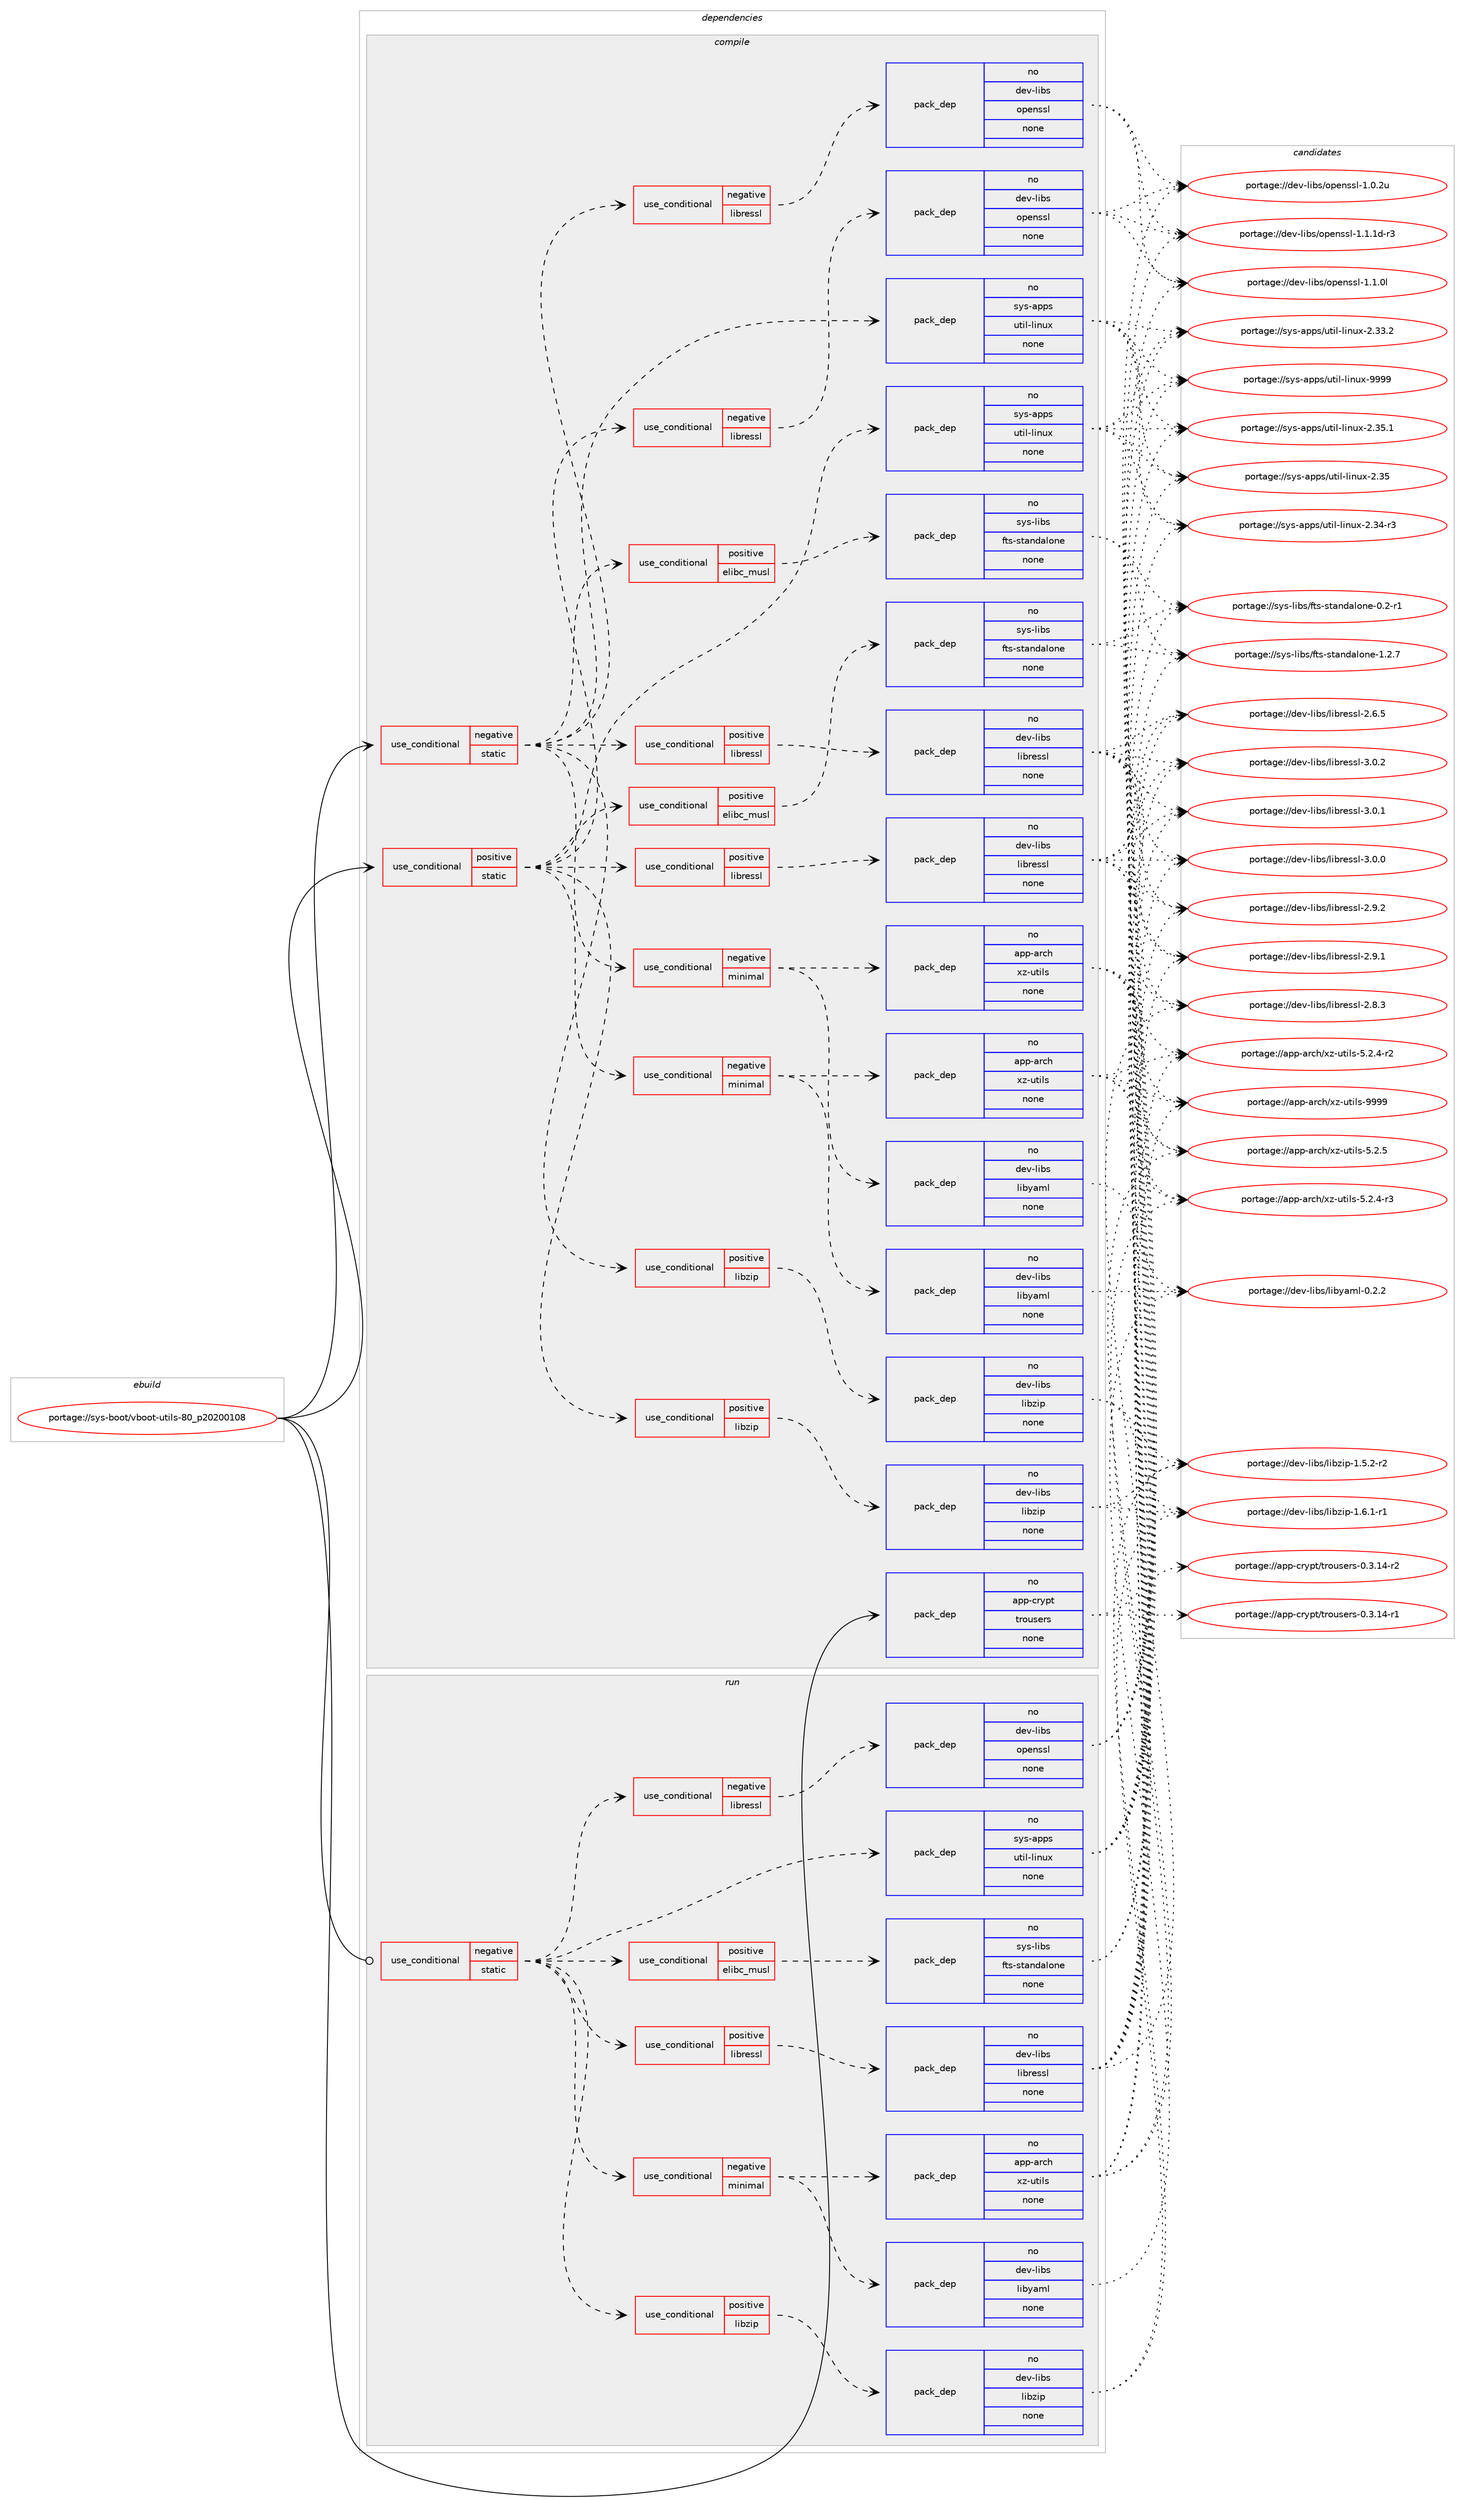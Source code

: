 digraph prolog {

# *************
# Graph options
# *************

newrank=true;
concentrate=true;
compound=true;
graph [rankdir=LR,fontname=Helvetica,fontsize=10,ranksep=1.5];#, ranksep=2.5, nodesep=0.2];
edge  [arrowhead=vee];
node  [fontname=Helvetica,fontsize=10];

# **********
# The ebuild
# **********

subgraph cluster_leftcol {
color=gray;
rank=same;
label=<<i>ebuild</i>>;
id [label="portage://sys-boot/vboot-utils-80_p20200108", color=red, width=4, href="../sys-boot/vboot-utils-80_p20200108.svg"];
}

# ****************
# The dependencies
# ****************

subgraph cluster_midcol {
color=gray;
label=<<i>dependencies</i>>;
subgraph cluster_compile {
fillcolor="#eeeeee";
style=filled;
label=<<i>compile</i>>;
subgraph cond1984 {
dependency12115 [label=<<TABLE BORDER="0" CELLBORDER="1" CELLSPACING="0" CELLPADDING="4"><TR><TD ROWSPAN="3" CELLPADDING="10">use_conditional</TD></TR><TR><TD>negative</TD></TR><TR><TD>static</TD></TR></TABLE>>, shape=none, color=red];
subgraph cond1985 {
dependency12116 [label=<<TABLE BORDER="0" CELLBORDER="1" CELLSPACING="0" CELLPADDING="4"><TR><TD ROWSPAN="3" CELLPADDING="10">use_conditional</TD></TR><TR><TD>positive</TD></TR><TR><TD>elibc_musl</TD></TR></TABLE>>, shape=none, color=red];
subgraph pack9826 {
dependency12117 [label=<<TABLE BORDER="0" CELLBORDER="1" CELLSPACING="0" CELLPADDING="4" WIDTH="220"><TR><TD ROWSPAN="6" CELLPADDING="30">pack_dep</TD></TR><TR><TD WIDTH="110">no</TD></TR><TR><TD>sys-libs</TD></TR><TR><TD>fts-standalone</TD></TR><TR><TD>none</TD></TR><TR><TD></TD></TR></TABLE>>, shape=none, color=blue];
}
dependency12116:e -> dependency12117:w [weight=20,style="dashed",arrowhead="vee"];
}
dependency12115:e -> dependency12116:w [weight=20,style="dashed",arrowhead="vee"];
subgraph cond1986 {
dependency12118 [label=<<TABLE BORDER="0" CELLBORDER="1" CELLSPACING="0" CELLPADDING="4"><TR><TD ROWSPAN="3" CELLPADDING="10">use_conditional</TD></TR><TR><TD>negative</TD></TR><TR><TD>libressl</TD></TR></TABLE>>, shape=none, color=red];
subgraph pack9827 {
dependency12119 [label=<<TABLE BORDER="0" CELLBORDER="1" CELLSPACING="0" CELLPADDING="4" WIDTH="220"><TR><TD ROWSPAN="6" CELLPADDING="30">pack_dep</TD></TR><TR><TD WIDTH="110">no</TD></TR><TR><TD>dev-libs</TD></TR><TR><TD>openssl</TD></TR><TR><TD>none</TD></TR><TR><TD></TD></TR></TABLE>>, shape=none, color=blue];
}
dependency12118:e -> dependency12119:w [weight=20,style="dashed",arrowhead="vee"];
}
dependency12115:e -> dependency12118:w [weight=20,style="dashed",arrowhead="vee"];
subgraph cond1987 {
dependency12120 [label=<<TABLE BORDER="0" CELLBORDER="1" CELLSPACING="0" CELLPADDING="4"><TR><TD ROWSPAN="3" CELLPADDING="10">use_conditional</TD></TR><TR><TD>positive</TD></TR><TR><TD>libressl</TD></TR></TABLE>>, shape=none, color=red];
subgraph pack9828 {
dependency12121 [label=<<TABLE BORDER="0" CELLBORDER="1" CELLSPACING="0" CELLPADDING="4" WIDTH="220"><TR><TD ROWSPAN="6" CELLPADDING="30">pack_dep</TD></TR><TR><TD WIDTH="110">no</TD></TR><TR><TD>dev-libs</TD></TR><TR><TD>libressl</TD></TR><TR><TD>none</TD></TR><TR><TD></TD></TR></TABLE>>, shape=none, color=blue];
}
dependency12120:e -> dependency12121:w [weight=20,style="dashed",arrowhead="vee"];
}
dependency12115:e -> dependency12120:w [weight=20,style="dashed",arrowhead="vee"];
subgraph cond1988 {
dependency12122 [label=<<TABLE BORDER="0" CELLBORDER="1" CELLSPACING="0" CELLPADDING="4"><TR><TD ROWSPAN="3" CELLPADDING="10">use_conditional</TD></TR><TR><TD>positive</TD></TR><TR><TD>libzip</TD></TR></TABLE>>, shape=none, color=red];
subgraph pack9829 {
dependency12123 [label=<<TABLE BORDER="0" CELLBORDER="1" CELLSPACING="0" CELLPADDING="4" WIDTH="220"><TR><TD ROWSPAN="6" CELLPADDING="30">pack_dep</TD></TR><TR><TD WIDTH="110">no</TD></TR><TR><TD>dev-libs</TD></TR><TR><TD>libzip</TD></TR><TR><TD>none</TD></TR><TR><TD></TD></TR></TABLE>>, shape=none, color=blue];
}
dependency12122:e -> dependency12123:w [weight=20,style="dashed",arrowhead="vee"];
}
dependency12115:e -> dependency12122:w [weight=20,style="dashed",arrowhead="vee"];
subgraph pack9830 {
dependency12124 [label=<<TABLE BORDER="0" CELLBORDER="1" CELLSPACING="0" CELLPADDING="4" WIDTH="220"><TR><TD ROWSPAN="6" CELLPADDING="30">pack_dep</TD></TR><TR><TD WIDTH="110">no</TD></TR><TR><TD>sys-apps</TD></TR><TR><TD>util-linux</TD></TR><TR><TD>none</TD></TR><TR><TD></TD></TR></TABLE>>, shape=none, color=blue];
}
dependency12115:e -> dependency12124:w [weight=20,style="dashed",arrowhead="vee"];
subgraph cond1989 {
dependency12125 [label=<<TABLE BORDER="0" CELLBORDER="1" CELLSPACING="0" CELLPADDING="4"><TR><TD ROWSPAN="3" CELLPADDING="10">use_conditional</TD></TR><TR><TD>negative</TD></TR><TR><TD>minimal</TD></TR></TABLE>>, shape=none, color=red];
subgraph pack9831 {
dependency12126 [label=<<TABLE BORDER="0" CELLBORDER="1" CELLSPACING="0" CELLPADDING="4" WIDTH="220"><TR><TD ROWSPAN="6" CELLPADDING="30">pack_dep</TD></TR><TR><TD WIDTH="110">no</TD></TR><TR><TD>dev-libs</TD></TR><TR><TD>libyaml</TD></TR><TR><TD>none</TD></TR><TR><TD></TD></TR></TABLE>>, shape=none, color=blue];
}
dependency12125:e -> dependency12126:w [weight=20,style="dashed",arrowhead="vee"];
subgraph pack9832 {
dependency12127 [label=<<TABLE BORDER="0" CELLBORDER="1" CELLSPACING="0" CELLPADDING="4" WIDTH="220"><TR><TD ROWSPAN="6" CELLPADDING="30">pack_dep</TD></TR><TR><TD WIDTH="110">no</TD></TR><TR><TD>app-arch</TD></TR><TR><TD>xz-utils</TD></TR><TR><TD>none</TD></TR><TR><TD></TD></TR></TABLE>>, shape=none, color=blue];
}
dependency12125:e -> dependency12127:w [weight=20,style="dashed",arrowhead="vee"];
}
dependency12115:e -> dependency12125:w [weight=20,style="dashed",arrowhead="vee"];
}
id:e -> dependency12115:w [weight=20,style="solid",arrowhead="vee"];
subgraph cond1990 {
dependency12128 [label=<<TABLE BORDER="0" CELLBORDER="1" CELLSPACING="0" CELLPADDING="4"><TR><TD ROWSPAN="3" CELLPADDING="10">use_conditional</TD></TR><TR><TD>positive</TD></TR><TR><TD>static</TD></TR></TABLE>>, shape=none, color=red];
subgraph cond1991 {
dependency12129 [label=<<TABLE BORDER="0" CELLBORDER="1" CELLSPACING="0" CELLPADDING="4"><TR><TD ROWSPAN="3" CELLPADDING="10">use_conditional</TD></TR><TR><TD>positive</TD></TR><TR><TD>elibc_musl</TD></TR></TABLE>>, shape=none, color=red];
subgraph pack9833 {
dependency12130 [label=<<TABLE BORDER="0" CELLBORDER="1" CELLSPACING="0" CELLPADDING="4" WIDTH="220"><TR><TD ROWSPAN="6" CELLPADDING="30">pack_dep</TD></TR><TR><TD WIDTH="110">no</TD></TR><TR><TD>sys-libs</TD></TR><TR><TD>fts-standalone</TD></TR><TR><TD>none</TD></TR><TR><TD></TD></TR></TABLE>>, shape=none, color=blue];
}
dependency12129:e -> dependency12130:w [weight=20,style="dashed",arrowhead="vee"];
}
dependency12128:e -> dependency12129:w [weight=20,style="dashed",arrowhead="vee"];
subgraph cond1992 {
dependency12131 [label=<<TABLE BORDER="0" CELLBORDER="1" CELLSPACING="0" CELLPADDING="4"><TR><TD ROWSPAN="3" CELLPADDING="10">use_conditional</TD></TR><TR><TD>negative</TD></TR><TR><TD>libressl</TD></TR></TABLE>>, shape=none, color=red];
subgraph pack9834 {
dependency12132 [label=<<TABLE BORDER="0" CELLBORDER="1" CELLSPACING="0" CELLPADDING="4" WIDTH="220"><TR><TD ROWSPAN="6" CELLPADDING="30">pack_dep</TD></TR><TR><TD WIDTH="110">no</TD></TR><TR><TD>dev-libs</TD></TR><TR><TD>openssl</TD></TR><TR><TD>none</TD></TR><TR><TD></TD></TR></TABLE>>, shape=none, color=blue];
}
dependency12131:e -> dependency12132:w [weight=20,style="dashed",arrowhead="vee"];
}
dependency12128:e -> dependency12131:w [weight=20,style="dashed",arrowhead="vee"];
subgraph cond1993 {
dependency12133 [label=<<TABLE BORDER="0" CELLBORDER="1" CELLSPACING="0" CELLPADDING="4"><TR><TD ROWSPAN="3" CELLPADDING="10">use_conditional</TD></TR><TR><TD>positive</TD></TR><TR><TD>libressl</TD></TR></TABLE>>, shape=none, color=red];
subgraph pack9835 {
dependency12134 [label=<<TABLE BORDER="0" CELLBORDER="1" CELLSPACING="0" CELLPADDING="4" WIDTH="220"><TR><TD ROWSPAN="6" CELLPADDING="30">pack_dep</TD></TR><TR><TD WIDTH="110">no</TD></TR><TR><TD>dev-libs</TD></TR><TR><TD>libressl</TD></TR><TR><TD>none</TD></TR><TR><TD></TD></TR></TABLE>>, shape=none, color=blue];
}
dependency12133:e -> dependency12134:w [weight=20,style="dashed",arrowhead="vee"];
}
dependency12128:e -> dependency12133:w [weight=20,style="dashed",arrowhead="vee"];
subgraph cond1994 {
dependency12135 [label=<<TABLE BORDER="0" CELLBORDER="1" CELLSPACING="0" CELLPADDING="4"><TR><TD ROWSPAN="3" CELLPADDING="10">use_conditional</TD></TR><TR><TD>positive</TD></TR><TR><TD>libzip</TD></TR></TABLE>>, shape=none, color=red];
subgraph pack9836 {
dependency12136 [label=<<TABLE BORDER="0" CELLBORDER="1" CELLSPACING="0" CELLPADDING="4" WIDTH="220"><TR><TD ROWSPAN="6" CELLPADDING="30">pack_dep</TD></TR><TR><TD WIDTH="110">no</TD></TR><TR><TD>dev-libs</TD></TR><TR><TD>libzip</TD></TR><TR><TD>none</TD></TR><TR><TD></TD></TR></TABLE>>, shape=none, color=blue];
}
dependency12135:e -> dependency12136:w [weight=20,style="dashed",arrowhead="vee"];
}
dependency12128:e -> dependency12135:w [weight=20,style="dashed",arrowhead="vee"];
subgraph pack9837 {
dependency12137 [label=<<TABLE BORDER="0" CELLBORDER="1" CELLSPACING="0" CELLPADDING="4" WIDTH="220"><TR><TD ROWSPAN="6" CELLPADDING="30">pack_dep</TD></TR><TR><TD WIDTH="110">no</TD></TR><TR><TD>sys-apps</TD></TR><TR><TD>util-linux</TD></TR><TR><TD>none</TD></TR><TR><TD></TD></TR></TABLE>>, shape=none, color=blue];
}
dependency12128:e -> dependency12137:w [weight=20,style="dashed",arrowhead="vee"];
subgraph cond1995 {
dependency12138 [label=<<TABLE BORDER="0" CELLBORDER="1" CELLSPACING="0" CELLPADDING="4"><TR><TD ROWSPAN="3" CELLPADDING="10">use_conditional</TD></TR><TR><TD>negative</TD></TR><TR><TD>minimal</TD></TR></TABLE>>, shape=none, color=red];
subgraph pack9838 {
dependency12139 [label=<<TABLE BORDER="0" CELLBORDER="1" CELLSPACING="0" CELLPADDING="4" WIDTH="220"><TR><TD ROWSPAN="6" CELLPADDING="30">pack_dep</TD></TR><TR><TD WIDTH="110">no</TD></TR><TR><TD>dev-libs</TD></TR><TR><TD>libyaml</TD></TR><TR><TD>none</TD></TR><TR><TD></TD></TR></TABLE>>, shape=none, color=blue];
}
dependency12138:e -> dependency12139:w [weight=20,style="dashed",arrowhead="vee"];
subgraph pack9839 {
dependency12140 [label=<<TABLE BORDER="0" CELLBORDER="1" CELLSPACING="0" CELLPADDING="4" WIDTH="220"><TR><TD ROWSPAN="6" CELLPADDING="30">pack_dep</TD></TR><TR><TD WIDTH="110">no</TD></TR><TR><TD>app-arch</TD></TR><TR><TD>xz-utils</TD></TR><TR><TD>none</TD></TR><TR><TD></TD></TR></TABLE>>, shape=none, color=blue];
}
dependency12138:e -> dependency12140:w [weight=20,style="dashed",arrowhead="vee"];
}
dependency12128:e -> dependency12138:w [weight=20,style="dashed",arrowhead="vee"];
}
id:e -> dependency12128:w [weight=20,style="solid",arrowhead="vee"];
subgraph pack9840 {
dependency12141 [label=<<TABLE BORDER="0" CELLBORDER="1" CELLSPACING="0" CELLPADDING="4" WIDTH="220"><TR><TD ROWSPAN="6" CELLPADDING="30">pack_dep</TD></TR><TR><TD WIDTH="110">no</TD></TR><TR><TD>app-crypt</TD></TR><TR><TD>trousers</TD></TR><TR><TD>none</TD></TR><TR><TD></TD></TR></TABLE>>, shape=none, color=blue];
}
id:e -> dependency12141:w [weight=20,style="solid",arrowhead="vee"];
}
subgraph cluster_compileandrun {
fillcolor="#eeeeee";
style=filled;
label=<<i>compile and run</i>>;
}
subgraph cluster_run {
fillcolor="#eeeeee";
style=filled;
label=<<i>run</i>>;
subgraph cond1996 {
dependency12142 [label=<<TABLE BORDER="0" CELLBORDER="1" CELLSPACING="0" CELLPADDING="4"><TR><TD ROWSPAN="3" CELLPADDING="10">use_conditional</TD></TR><TR><TD>negative</TD></TR><TR><TD>static</TD></TR></TABLE>>, shape=none, color=red];
subgraph cond1997 {
dependency12143 [label=<<TABLE BORDER="0" CELLBORDER="1" CELLSPACING="0" CELLPADDING="4"><TR><TD ROWSPAN="3" CELLPADDING="10">use_conditional</TD></TR><TR><TD>positive</TD></TR><TR><TD>elibc_musl</TD></TR></TABLE>>, shape=none, color=red];
subgraph pack9841 {
dependency12144 [label=<<TABLE BORDER="0" CELLBORDER="1" CELLSPACING="0" CELLPADDING="4" WIDTH="220"><TR><TD ROWSPAN="6" CELLPADDING="30">pack_dep</TD></TR><TR><TD WIDTH="110">no</TD></TR><TR><TD>sys-libs</TD></TR><TR><TD>fts-standalone</TD></TR><TR><TD>none</TD></TR><TR><TD></TD></TR></TABLE>>, shape=none, color=blue];
}
dependency12143:e -> dependency12144:w [weight=20,style="dashed",arrowhead="vee"];
}
dependency12142:e -> dependency12143:w [weight=20,style="dashed",arrowhead="vee"];
subgraph cond1998 {
dependency12145 [label=<<TABLE BORDER="0" CELLBORDER="1" CELLSPACING="0" CELLPADDING="4"><TR><TD ROWSPAN="3" CELLPADDING="10">use_conditional</TD></TR><TR><TD>negative</TD></TR><TR><TD>libressl</TD></TR></TABLE>>, shape=none, color=red];
subgraph pack9842 {
dependency12146 [label=<<TABLE BORDER="0" CELLBORDER="1" CELLSPACING="0" CELLPADDING="4" WIDTH="220"><TR><TD ROWSPAN="6" CELLPADDING="30">pack_dep</TD></TR><TR><TD WIDTH="110">no</TD></TR><TR><TD>dev-libs</TD></TR><TR><TD>openssl</TD></TR><TR><TD>none</TD></TR><TR><TD></TD></TR></TABLE>>, shape=none, color=blue];
}
dependency12145:e -> dependency12146:w [weight=20,style="dashed",arrowhead="vee"];
}
dependency12142:e -> dependency12145:w [weight=20,style="dashed",arrowhead="vee"];
subgraph cond1999 {
dependency12147 [label=<<TABLE BORDER="0" CELLBORDER="1" CELLSPACING="0" CELLPADDING="4"><TR><TD ROWSPAN="3" CELLPADDING="10">use_conditional</TD></TR><TR><TD>positive</TD></TR><TR><TD>libressl</TD></TR></TABLE>>, shape=none, color=red];
subgraph pack9843 {
dependency12148 [label=<<TABLE BORDER="0" CELLBORDER="1" CELLSPACING="0" CELLPADDING="4" WIDTH="220"><TR><TD ROWSPAN="6" CELLPADDING="30">pack_dep</TD></TR><TR><TD WIDTH="110">no</TD></TR><TR><TD>dev-libs</TD></TR><TR><TD>libressl</TD></TR><TR><TD>none</TD></TR><TR><TD></TD></TR></TABLE>>, shape=none, color=blue];
}
dependency12147:e -> dependency12148:w [weight=20,style="dashed",arrowhead="vee"];
}
dependency12142:e -> dependency12147:w [weight=20,style="dashed",arrowhead="vee"];
subgraph cond2000 {
dependency12149 [label=<<TABLE BORDER="0" CELLBORDER="1" CELLSPACING="0" CELLPADDING="4"><TR><TD ROWSPAN="3" CELLPADDING="10">use_conditional</TD></TR><TR><TD>positive</TD></TR><TR><TD>libzip</TD></TR></TABLE>>, shape=none, color=red];
subgraph pack9844 {
dependency12150 [label=<<TABLE BORDER="0" CELLBORDER="1" CELLSPACING="0" CELLPADDING="4" WIDTH="220"><TR><TD ROWSPAN="6" CELLPADDING="30">pack_dep</TD></TR><TR><TD WIDTH="110">no</TD></TR><TR><TD>dev-libs</TD></TR><TR><TD>libzip</TD></TR><TR><TD>none</TD></TR><TR><TD></TD></TR></TABLE>>, shape=none, color=blue];
}
dependency12149:e -> dependency12150:w [weight=20,style="dashed",arrowhead="vee"];
}
dependency12142:e -> dependency12149:w [weight=20,style="dashed",arrowhead="vee"];
subgraph pack9845 {
dependency12151 [label=<<TABLE BORDER="0" CELLBORDER="1" CELLSPACING="0" CELLPADDING="4" WIDTH="220"><TR><TD ROWSPAN="6" CELLPADDING="30">pack_dep</TD></TR><TR><TD WIDTH="110">no</TD></TR><TR><TD>sys-apps</TD></TR><TR><TD>util-linux</TD></TR><TR><TD>none</TD></TR><TR><TD></TD></TR></TABLE>>, shape=none, color=blue];
}
dependency12142:e -> dependency12151:w [weight=20,style="dashed",arrowhead="vee"];
subgraph cond2001 {
dependency12152 [label=<<TABLE BORDER="0" CELLBORDER="1" CELLSPACING="0" CELLPADDING="4"><TR><TD ROWSPAN="3" CELLPADDING="10">use_conditional</TD></TR><TR><TD>negative</TD></TR><TR><TD>minimal</TD></TR></TABLE>>, shape=none, color=red];
subgraph pack9846 {
dependency12153 [label=<<TABLE BORDER="0" CELLBORDER="1" CELLSPACING="0" CELLPADDING="4" WIDTH="220"><TR><TD ROWSPAN="6" CELLPADDING="30">pack_dep</TD></TR><TR><TD WIDTH="110">no</TD></TR><TR><TD>dev-libs</TD></TR><TR><TD>libyaml</TD></TR><TR><TD>none</TD></TR><TR><TD></TD></TR></TABLE>>, shape=none, color=blue];
}
dependency12152:e -> dependency12153:w [weight=20,style="dashed",arrowhead="vee"];
subgraph pack9847 {
dependency12154 [label=<<TABLE BORDER="0" CELLBORDER="1" CELLSPACING="0" CELLPADDING="4" WIDTH="220"><TR><TD ROWSPAN="6" CELLPADDING="30">pack_dep</TD></TR><TR><TD WIDTH="110">no</TD></TR><TR><TD>app-arch</TD></TR><TR><TD>xz-utils</TD></TR><TR><TD>none</TD></TR><TR><TD></TD></TR></TABLE>>, shape=none, color=blue];
}
dependency12152:e -> dependency12154:w [weight=20,style="dashed",arrowhead="vee"];
}
dependency12142:e -> dependency12152:w [weight=20,style="dashed",arrowhead="vee"];
}
id:e -> dependency12142:w [weight=20,style="solid",arrowhead="odot"];
}
}

# **************
# The candidates
# **************

subgraph cluster_choices {
rank=same;
color=gray;
label=<<i>candidates</i>>;

subgraph choice9826 {
color=black;
nodesep=1;
choice115121115451081059811547102116115451151169711010097108111110101454946504655 [label="portage://sys-libs/fts-standalone-1.2.7", color=red, width=4,href="../sys-libs/fts-standalone-1.2.7.svg"];
choice115121115451081059811547102116115451151169711010097108111110101454846504511449 [label="portage://sys-libs/fts-standalone-0.2-r1", color=red, width=4,href="../sys-libs/fts-standalone-0.2-r1.svg"];
dependency12117:e -> choice115121115451081059811547102116115451151169711010097108111110101454946504655:w [style=dotted,weight="100"];
dependency12117:e -> choice115121115451081059811547102116115451151169711010097108111110101454846504511449:w [style=dotted,weight="100"];
}
subgraph choice9827 {
color=black;
nodesep=1;
choice1001011184510810598115471111121011101151151084549464946491004511451 [label="portage://dev-libs/openssl-1.1.1d-r3", color=red, width=4,href="../dev-libs/openssl-1.1.1d-r3.svg"];
choice100101118451081059811547111112101110115115108454946494648108 [label="portage://dev-libs/openssl-1.1.0l", color=red, width=4,href="../dev-libs/openssl-1.1.0l.svg"];
choice100101118451081059811547111112101110115115108454946484650117 [label="portage://dev-libs/openssl-1.0.2u", color=red, width=4,href="../dev-libs/openssl-1.0.2u.svg"];
dependency12119:e -> choice1001011184510810598115471111121011101151151084549464946491004511451:w [style=dotted,weight="100"];
dependency12119:e -> choice100101118451081059811547111112101110115115108454946494648108:w [style=dotted,weight="100"];
dependency12119:e -> choice100101118451081059811547111112101110115115108454946484650117:w [style=dotted,weight="100"];
}
subgraph choice9828 {
color=black;
nodesep=1;
choice10010111845108105981154710810598114101115115108455146484650 [label="portage://dev-libs/libressl-3.0.2", color=red, width=4,href="../dev-libs/libressl-3.0.2.svg"];
choice10010111845108105981154710810598114101115115108455146484649 [label="portage://dev-libs/libressl-3.0.1", color=red, width=4,href="../dev-libs/libressl-3.0.1.svg"];
choice10010111845108105981154710810598114101115115108455146484648 [label="portage://dev-libs/libressl-3.0.0", color=red, width=4,href="../dev-libs/libressl-3.0.0.svg"];
choice10010111845108105981154710810598114101115115108455046574650 [label="portage://dev-libs/libressl-2.9.2", color=red, width=4,href="../dev-libs/libressl-2.9.2.svg"];
choice10010111845108105981154710810598114101115115108455046574649 [label="portage://dev-libs/libressl-2.9.1", color=red, width=4,href="../dev-libs/libressl-2.9.1.svg"];
choice10010111845108105981154710810598114101115115108455046564651 [label="portage://dev-libs/libressl-2.8.3", color=red, width=4,href="../dev-libs/libressl-2.8.3.svg"];
choice10010111845108105981154710810598114101115115108455046544653 [label="portage://dev-libs/libressl-2.6.5", color=red, width=4,href="../dev-libs/libressl-2.6.5.svg"];
dependency12121:e -> choice10010111845108105981154710810598114101115115108455146484650:w [style=dotted,weight="100"];
dependency12121:e -> choice10010111845108105981154710810598114101115115108455146484649:w [style=dotted,weight="100"];
dependency12121:e -> choice10010111845108105981154710810598114101115115108455146484648:w [style=dotted,weight="100"];
dependency12121:e -> choice10010111845108105981154710810598114101115115108455046574650:w [style=dotted,weight="100"];
dependency12121:e -> choice10010111845108105981154710810598114101115115108455046574649:w [style=dotted,weight="100"];
dependency12121:e -> choice10010111845108105981154710810598114101115115108455046564651:w [style=dotted,weight="100"];
dependency12121:e -> choice10010111845108105981154710810598114101115115108455046544653:w [style=dotted,weight="100"];
}
subgraph choice9829 {
color=black;
nodesep=1;
choice100101118451081059811547108105981221051124549465446494511449 [label="portage://dev-libs/libzip-1.6.1-r1", color=red, width=4,href="../dev-libs/libzip-1.6.1-r1.svg"];
choice100101118451081059811547108105981221051124549465346504511450 [label="portage://dev-libs/libzip-1.5.2-r2", color=red, width=4,href="../dev-libs/libzip-1.5.2-r2.svg"];
dependency12123:e -> choice100101118451081059811547108105981221051124549465446494511449:w [style=dotted,weight="100"];
dependency12123:e -> choice100101118451081059811547108105981221051124549465346504511450:w [style=dotted,weight="100"];
}
subgraph choice9830 {
color=black;
nodesep=1;
choice115121115459711211211547117116105108451081051101171204557575757 [label="portage://sys-apps/util-linux-9999", color=red, width=4,href="../sys-apps/util-linux-9999.svg"];
choice1151211154597112112115471171161051084510810511011712045504651534649 [label="portage://sys-apps/util-linux-2.35.1", color=red, width=4,href="../sys-apps/util-linux-2.35.1.svg"];
choice115121115459711211211547117116105108451081051101171204550465153 [label="portage://sys-apps/util-linux-2.35", color=red, width=4,href="../sys-apps/util-linux-2.35.svg"];
choice1151211154597112112115471171161051084510810511011712045504651524511451 [label="portage://sys-apps/util-linux-2.34-r3", color=red, width=4,href="../sys-apps/util-linux-2.34-r3.svg"];
choice1151211154597112112115471171161051084510810511011712045504651514650 [label="portage://sys-apps/util-linux-2.33.2", color=red, width=4,href="../sys-apps/util-linux-2.33.2.svg"];
dependency12124:e -> choice115121115459711211211547117116105108451081051101171204557575757:w [style=dotted,weight="100"];
dependency12124:e -> choice1151211154597112112115471171161051084510810511011712045504651534649:w [style=dotted,weight="100"];
dependency12124:e -> choice115121115459711211211547117116105108451081051101171204550465153:w [style=dotted,weight="100"];
dependency12124:e -> choice1151211154597112112115471171161051084510810511011712045504651524511451:w [style=dotted,weight="100"];
dependency12124:e -> choice1151211154597112112115471171161051084510810511011712045504651514650:w [style=dotted,weight="100"];
}
subgraph choice9831 {
color=black;
nodesep=1;
choice1001011184510810598115471081059812197109108454846504650 [label="portage://dev-libs/libyaml-0.2.2", color=red, width=4,href="../dev-libs/libyaml-0.2.2.svg"];
dependency12126:e -> choice1001011184510810598115471081059812197109108454846504650:w [style=dotted,weight="100"];
}
subgraph choice9832 {
color=black;
nodesep=1;
choice9711211245971149910447120122451171161051081154557575757 [label="portage://app-arch/xz-utils-9999", color=red, width=4,href="../app-arch/xz-utils-9999.svg"];
choice971121124597114991044712012245117116105108115455346504653 [label="portage://app-arch/xz-utils-5.2.5", color=red, width=4,href="../app-arch/xz-utils-5.2.5.svg"];
choice9711211245971149910447120122451171161051081154553465046524511451 [label="portage://app-arch/xz-utils-5.2.4-r3", color=red, width=4,href="../app-arch/xz-utils-5.2.4-r3.svg"];
choice9711211245971149910447120122451171161051081154553465046524511450 [label="portage://app-arch/xz-utils-5.2.4-r2", color=red, width=4,href="../app-arch/xz-utils-5.2.4-r2.svg"];
dependency12127:e -> choice9711211245971149910447120122451171161051081154557575757:w [style=dotted,weight="100"];
dependency12127:e -> choice971121124597114991044712012245117116105108115455346504653:w [style=dotted,weight="100"];
dependency12127:e -> choice9711211245971149910447120122451171161051081154553465046524511451:w [style=dotted,weight="100"];
dependency12127:e -> choice9711211245971149910447120122451171161051081154553465046524511450:w [style=dotted,weight="100"];
}
subgraph choice9833 {
color=black;
nodesep=1;
choice115121115451081059811547102116115451151169711010097108111110101454946504655 [label="portage://sys-libs/fts-standalone-1.2.7", color=red, width=4,href="../sys-libs/fts-standalone-1.2.7.svg"];
choice115121115451081059811547102116115451151169711010097108111110101454846504511449 [label="portage://sys-libs/fts-standalone-0.2-r1", color=red, width=4,href="../sys-libs/fts-standalone-0.2-r1.svg"];
dependency12130:e -> choice115121115451081059811547102116115451151169711010097108111110101454946504655:w [style=dotted,weight="100"];
dependency12130:e -> choice115121115451081059811547102116115451151169711010097108111110101454846504511449:w [style=dotted,weight="100"];
}
subgraph choice9834 {
color=black;
nodesep=1;
choice1001011184510810598115471111121011101151151084549464946491004511451 [label="portage://dev-libs/openssl-1.1.1d-r3", color=red, width=4,href="../dev-libs/openssl-1.1.1d-r3.svg"];
choice100101118451081059811547111112101110115115108454946494648108 [label="portage://dev-libs/openssl-1.1.0l", color=red, width=4,href="../dev-libs/openssl-1.1.0l.svg"];
choice100101118451081059811547111112101110115115108454946484650117 [label="portage://dev-libs/openssl-1.0.2u", color=red, width=4,href="../dev-libs/openssl-1.0.2u.svg"];
dependency12132:e -> choice1001011184510810598115471111121011101151151084549464946491004511451:w [style=dotted,weight="100"];
dependency12132:e -> choice100101118451081059811547111112101110115115108454946494648108:w [style=dotted,weight="100"];
dependency12132:e -> choice100101118451081059811547111112101110115115108454946484650117:w [style=dotted,weight="100"];
}
subgraph choice9835 {
color=black;
nodesep=1;
choice10010111845108105981154710810598114101115115108455146484650 [label="portage://dev-libs/libressl-3.0.2", color=red, width=4,href="../dev-libs/libressl-3.0.2.svg"];
choice10010111845108105981154710810598114101115115108455146484649 [label="portage://dev-libs/libressl-3.0.1", color=red, width=4,href="../dev-libs/libressl-3.0.1.svg"];
choice10010111845108105981154710810598114101115115108455146484648 [label="portage://dev-libs/libressl-3.0.0", color=red, width=4,href="../dev-libs/libressl-3.0.0.svg"];
choice10010111845108105981154710810598114101115115108455046574650 [label="portage://dev-libs/libressl-2.9.2", color=red, width=4,href="../dev-libs/libressl-2.9.2.svg"];
choice10010111845108105981154710810598114101115115108455046574649 [label="portage://dev-libs/libressl-2.9.1", color=red, width=4,href="../dev-libs/libressl-2.9.1.svg"];
choice10010111845108105981154710810598114101115115108455046564651 [label="portage://dev-libs/libressl-2.8.3", color=red, width=4,href="../dev-libs/libressl-2.8.3.svg"];
choice10010111845108105981154710810598114101115115108455046544653 [label="portage://dev-libs/libressl-2.6.5", color=red, width=4,href="../dev-libs/libressl-2.6.5.svg"];
dependency12134:e -> choice10010111845108105981154710810598114101115115108455146484650:w [style=dotted,weight="100"];
dependency12134:e -> choice10010111845108105981154710810598114101115115108455146484649:w [style=dotted,weight="100"];
dependency12134:e -> choice10010111845108105981154710810598114101115115108455146484648:w [style=dotted,weight="100"];
dependency12134:e -> choice10010111845108105981154710810598114101115115108455046574650:w [style=dotted,weight="100"];
dependency12134:e -> choice10010111845108105981154710810598114101115115108455046574649:w [style=dotted,weight="100"];
dependency12134:e -> choice10010111845108105981154710810598114101115115108455046564651:w [style=dotted,weight="100"];
dependency12134:e -> choice10010111845108105981154710810598114101115115108455046544653:w [style=dotted,weight="100"];
}
subgraph choice9836 {
color=black;
nodesep=1;
choice100101118451081059811547108105981221051124549465446494511449 [label="portage://dev-libs/libzip-1.6.1-r1", color=red, width=4,href="../dev-libs/libzip-1.6.1-r1.svg"];
choice100101118451081059811547108105981221051124549465346504511450 [label="portage://dev-libs/libzip-1.5.2-r2", color=red, width=4,href="../dev-libs/libzip-1.5.2-r2.svg"];
dependency12136:e -> choice100101118451081059811547108105981221051124549465446494511449:w [style=dotted,weight="100"];
dependency12136:e -> choice100101118451081059811547108105981221051124549465346504511450:w [style=dotted,weight="100"];
}
subgraph choice9837 {
color=black;
nodesep=1;
choice115121115459711211211547117116105108451081051101171204557575757 [label="portage://sys-apps/util-linux-9999", color=red, width=4,href="../sys-apps/util-linux-9999.svg"];
choice1151211154597112112115471171161051084510810511011712045504651534649 [label="portage://sys-apps/util-linux-2.35.1", color=red, width=4,href="../sys-apps/util-linux-2.35.1.svg"];
choice115121115459711211211547117116105108451081051101171204550465153 [label="portage://sys-apps/util-linux-2.35", color=red, width=4,href="../sys-apps/util-linux-2.35.svg"];
choice1151211154597112112115471171161051084510810511011712045504651524511451 [label="portage://sys-apps/util-linux-2.34-r3", color=red, width=4,href="../sys-apps/util-linux-2.34-r3.svg"];
choice1151211154597112112115471171161051084510810511011712045504651514650 [label="portage://sys-apps/util-linux-2.33.2", color=red, width=4,href="../sys-apps/util-linux-2.33.2.svg"];
dependency12137:e -> choice115121115459711211211547117116105108451081051101171204557575757:w [style=dotted,weight="100"];
dependency12137:e -> choice1151211154597112112115471171161051084510810511011712045504651534649:w [style=dotted,weight="100"];
dependency12137:e -> choice115121115459711211211547117116105108451081051101171204550465153:w [style=dotted,weight="100"];
dependency12137:e -> choice1151211154597112112115471171161051084510810511011712045504651524511451:w [style=dotted,weight="100"];
dependency12137:e -> choice1151211154597112112115471171161051084510810511011712045504651514650:w [style=dotted,weight="100"];
}
subgraph choice9838 {
color=black;
nodesep=1;
choice1001011184510810598115471081059812197109108454846504650 [label="portage://dev-libs/libyaml-0.2.2", color=red, width=4,href="../dev-libs/libyaml-0.2.2.svg"];
dependency12139:e -> choice1001011184510810598115471081059812197109108454846504650:w [style=dotted,weight="100"];
}
subgraph choice9839 {
color=black;
nodesep=1;
choice9711211245971149910447120122451171161051081154557575757 [label="portage://app-arch/xz-utils-9999", color=red, width=4,href="../app-arch/xz-utils-9999.svg"];
choice971121124597114991044712012245117116105108115455346504653 [label="portage://app-arch/xz-utils-5.2.5", color=red, width=4,href="../app-arch/xz-utils-5.2.5.svg"];
choice9711211245971149910447120122451171161051081154553465046524511451 [label="portage://app-arch/xz-utils-5.2.4-r3", color=red, width=4,href="../app-arch/xz-utils-5.2.4-r3.svg"];
choice9711211245971149910447120122451171161051081154553465046524511450 [label="portage://app-arch/xz-utils-5.2.4-r2", color=red, width=4,href="../app-arch/xz-utils-5.2.4-r2.svg"];
dependency12140:e -> choice9711211245971149910447120122451171161051081154557575757:w [style=dotted,weight="100"];
dependency12140:e -> choice971121124597114991044712012245117116105108115455346504653:w [style=dotted,weight="100"];
dependency12140:e -> choice9711211245971149910447120122451171161051081154553465046524511451:w [style=dotted,weight="100"];
dependency12140:e -> choice9711211245971149910447120122451171161051081154553465046524511450:w [style=dotted,weight="100"];
}
subgraph choice9840 {
color=black;
nodesep=1;
choice97112112459911412111211647116114111117115101114115454846514649524511450 [label="portage://app-crypt/trousers-0.3.14-r2", color=red, width=4,href="../app-crypt/trousers-0.3.14-r2.svg"];
choice97112112459911412111211647116114111117115101114115454846514649524511449 [label="portage://app-crypt/trousers-0.3.14-r1", color=red, width=4,href="../app-crypt/trousers-0.3.14-r1.svg"];
dependency12141:e -> choice97112112459911412111211647116114111117115101114115454846514649524511450:w [style=dotted,weight="100"];
dependency12141:e -> choice97112112459911412111211647116114111117115101114115454846514649524511449:w [style=dotted,weight="100"];
}
subgraph choice9841 {
color=black;
nodesep=1;
choice115121115451081059811547102116115451151169711010097108111110101454946504655 [label="portage://sys-libs/fts-standalone-1.2.7", color=red, width=4,href="../sys-libs/fts-standalone-1.2.7.svg"];
choice115121115451081059811547102116115451151169711010097108111110101454846504511449 [label="portage://sys-libs/fts-standalone-0.2-r1", color=red, width=4,href="../sys-libs/fts-standalone-0.2-r1.svg"];
dependency12144:e -> choice115121115451081059811547102116115451151169711010097108111110101454946504655:w [style=dotted,weight="100"];
dependency12144:e -> choice115121115451081059811547102116115451151169711010097108111110101454846504511449:w [style=dotted,weight="100"];
}
subgraph choice9842 {
color=black;
nodesep=1;
choice1001011184510810598115471111121011101151151084549464946491004511451 [label="portage://dev-libs/openssl-1.1.1d-r3", color=red, width=4,href="../dev-libs/openssl-1.1.1d-r3.svg"];
choice100101118451081059811547111112101110115115108454946494648108 [label="portage://dev-libs/openssl-1.1.0l", color=red, width=4,href="../dev-libs/openssl-1.1.0l.svg"];
choice100101118451081059811547111112101110115115108454946484650117 [label="portage://dev-libs/openssl-1.0.2u", color=red, width=4,href="../dev-libs/openssl-1.0.2u.svg"];
dependency12146:e -> choice1001011184510810598115471111121011101151151084549464946491004511451:w [style=dotted,weight="100"];
dependency12146:e -> choice100101118451081059811547111112101110115115108454946494648108:w [style=dotted,weight="100"];
dependency12146:e -> choice100101118451081059811547111112101110115115108454946484650117:w [style=dotted,weight="100"];
}
subgraph choice9843 {
color=black;
nodesep=1;
choice10010111845108105981154710810598114101115115108455146484650 [label="portage://dev-libs/libressl-3.0.2", color=red, width=4,href="../dev-libs/libressl-3.0.2.svg"];
choice10010111845108105981154710810598114101115115108455146484649 [label="portage://dev-libs/libressl-3.0.1", color=red, width=4,href="../dev-libs/libressl-3.0.1.svg"];
choice10010111845108105981154710810598114101115115108455146484648 [label="portage://dev-libs/libressl-3.0.0", color=red, width=4,href="../dev-libs/libressl-3.0.0.svg"];
choice10010111845108105981154710810598114101115115108455046574650 [label="portage://dev-libs/libressl-2.9.2", color=red, width=4,href="../dev-libs/libressl-2.9.2.svg"];
choice10010111845108105981154710810598114101115115108455046574649 [label="portage://dev-libs/libressl-2.9.1", color=red, width=4,href="../dev-libs/libressl-2.9.1.svg"];
choice10010111845108105981154710810598114101115115108455046564651 [label="portage://dev-libs/libressl-2.8.3", color=red, width=4,href="../dev-libs/libressl-2.8.3.svg"];
choice10010111845108105981154710810598114101115115108455046544653 [label="portage://dev-libs/libressl-2.6.5", color=red, width=4,href="../dev-libs/libressl-2.6.5.svg"];
dependency12148:e -> choice10010111845108105981154710810598114101115115108455146484650:w [style=dotted,weight="100"];
dependency12148:e -> choice10010111845108105981154710810598114101115115108455146484649:w [style=dotted,weight="100"];
dependency12148:e -> choice10010111845108105981154710810598114101115115108455146484648:w [style=dotted,weight="100"];
dependency12148:e -> choice10010111845108105981154710810598114101115115108455046574650:w [style=dotted,weight="100"];
dependency12148:e -> choice10010111845108105981154710810598114101115115108455046574649:w [style=dotted,weight="100"];
dependency12148:e -> choice10010111845108105981154710810598114101115115108455046564651:w [style=dotted,weight="100"];
dependency12148:e -> choice10010111845108105981154710810598114101115115108455046544653:w [style=dotted,weight="100"];
}
subgraph choice9844 {
color=black;
nodesep=1;
choice100101118451081059811547108105981221051124549465446494511449 [label="portage://dev-libs/libzip-1.6.1-r1", color=red, width=4,href="../dev-libs/libzip-1.6.1-r1.svg"];
choice100101118451081059811547108105981221051124549465346504511450 [label="portage://dev-libs/libzip-1.5.2-r2", color=red, width=4,href="../dev-libs/libzip-1.5.2-r2.svg"];
dependency12150:e -> choice100101118451081059811547108105981221051124549465446494511449:w [style=dotted,weight="100"];
dependency12150:e -> choice100101118451081059811547108105981221051124549465346504511450:w [style=dotted,weight="100"];
}
subgraph choice9845 {
color=black;
nodesep=1;
choice115121115459711211211547117116105108451081051101171204557575757 [label="portage://sys-apps/util-linux-9999", color=red, width=4,href="../sys-apps/util-linux-9999.svg"];
choice1151211154597112112115471171161051084510810511011712045504651534649 [label="portage://sys-apps/util-linux-2.35.1", color=red, width=4,href="../sys-apps/util-linux-2.35.1.svg"];
choice115121115459711211211547117116105108451081051101171204550465153 [label="portage://sys-apps/util-linux-2.35", color=red, width=4,href="../sys-apps/util-linux-2.35.svg"];
choice1151211154597112112115471171161051084510810511011712045504651524511451 [label="portage://sys-apps/util-linux-2.34-r3", color=red, width=4,href="../sys-apps/util-linux-2.34-r3.svg"];
choice1151211154597112112115471171161051084510810511011712045504651514650 [label="portage://sys-apps/util-linux-2.33.2", color=red, width=4,href="../sys-apps/util-linux-2.33.2.svg"];
dependency12151:e -> choice115121115459711211211547117116105108451081051101171204557575757:w [style=dotted,weight="100"];
dependency12151:e -> choice1151211154597112112115471171161051084510810511011712045504651534649:w [style=dotted,weight="100"];
dependency12151:e -> choice115121115459711211211547117116105108451081051101171204550465153:w [style=dotted,weight="100"];
dependency12151:e -> choice1151211154597112112115471171161051084510810511011712045504651524511451:w [style=dotted,weight="100"];
dependency12151:e -> choice1151211154597112112115471171161051084510810511011712045504651514650:w [style=dotted,weight="100"];
}
subgraph choice9846 {
color=black;
nodesep=1;
choice1001011184510810598115471081059812197109108454846504650 [label="portage://dev-libs/libyaml-0.2.2", color=red, width=4,href="../dev-libs/libyaml-0.2.2.svg"];
dependency12153:e -> choice1001011184510810598115471081059812197109108454846504650:w [style=dotted,weight="100"];
}
subgraph choice9847 {
color=black;
nodesep=1;
choice9711211245971149910447120122451171161051081154557575757 [label="portage://app-arch/xz-utils-9999", color=red, width=4,href="../app-arch/xz-utils-9999.svg"];
choice971121124597114991044712012245117116105108115455346504653 [label="portage://app-arch/xz-utils-5.2.5", color=red, width=4,href="../app-arch/xz-utils-5.2.5.svg"];
choice9711211245971149910447120122451171161051081154553465046524511451 [label="portage://app-arch/xz-utils-5.2.4-r3", color=red, width=4,href="../app-arch/xz-utils-5.2.4-r3.svg"];
choice9711211245971149910447120122451171161051081154553465046524511450 [label="portage://app-arch/xz-utils-5.2.4-r2", color=red, width=4,href="../app-arch/xz-utils-5.2.4-r2.svg"];
dependency12154:e -> choice9711211245971149910447120122451171161051081154557575757:w [style=dotted,weight="100"];
dependency12154:e -> choice971121124597114991044712012245117116105108115455346504653:w [style=dotted,weight="100"];
dependency12154:e -> choice9711211245971149910447120122451171161051081154553465046524511451:w [style=dotted,weight="100"];
dependency12154:e -> choice9711211245971149910447120122451171161051081154553465046524511450:w [style=dotted,weight="100"];
}
}

}
